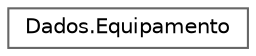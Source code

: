 digraph "Graphical Class Hierarchy"
{
 // LATEX_PDF_SIZE
  bgcolor="transparent";
  edge [fontname=Helvetica,fontsize=10,labelfontname=Helvetica,labelfontsize=10];
  node [fontname=Helvetica,fontsize=10,shape=box,height=0.2,width=0.4];
  rankdir="LR";
  Node0 [id="Node000000",label="Dados.Equipamento",height=0.2,width=0.4,color="grey40", fillcolor="white", style="filled",URL="$class_dados_1_1_equipamento.html",tooltip="Purpose: Class Equipamento com todos os atributos que dizem respeito aos equipamentos Created by: dio..."];
}
